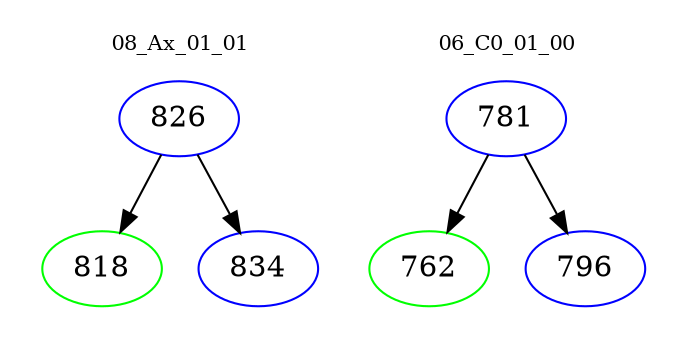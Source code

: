 digraph{
subgraph cluster_0 {
color = white
label = "08_Ax_01_01";
fontsize=10;
T0_826 [label="826", color="blue"]
T0_826 -> T0_818 [color="black"]
T0_818 [label="818", color="green"]
T0_826 -> T0_834 [color="black"]
T0_834 [label="834", color="blue"]
}
subgraph cluster_1 {
color = white
label = "06_C0_01_00";
fontsize=10;
T1_781 [label="781", color="blue"]
T1_781 -> T1_762 [color="black"]
T1_762 [label="762", color="green"]
T1_781 -> T1_796 [color="black"]
T1_796 [label="796", color="blue"]
}
}
